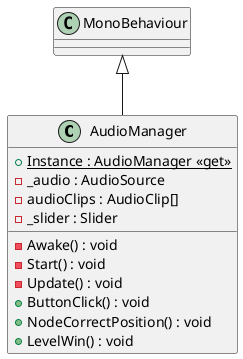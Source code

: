 @startuml
class AudioManager {
    + {static} Instance : AudioManager <<get>>
    - _audio : AudioSource
    - audioClips : AudioClip[]
    - _slider : Slider
    - Awake() : void
    - Start() : void
    - Update() : void
    + ButtonClick() : void
    + NodeCorrectPosition() : void
    + LevelWin() : void
}
MonoBehaviour <|-- AudioManager
@enduml
